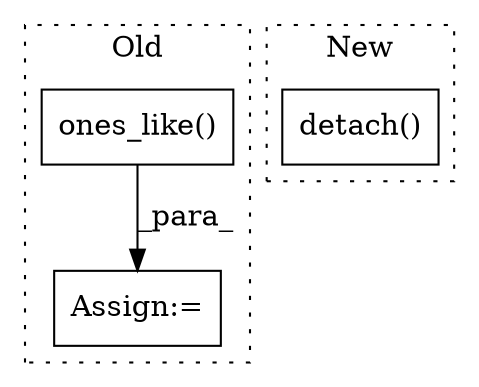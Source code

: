 digraph G {
subgraph cluster0 {
1 [label="ones_like()" a="75" s="1540,1558" l="16,1" shape="box"];
3 [label="Assign:=" a="68" s="1537" l="3" shape="box"];
label = "Old";
style="dotted";
}
subgraph cluster1 {
2 [label="detach()" a="75" s="1595" l="28" shape="box"];
label = "New";
style="dotted";
}
1 -> 3 [label="_para_"];
}